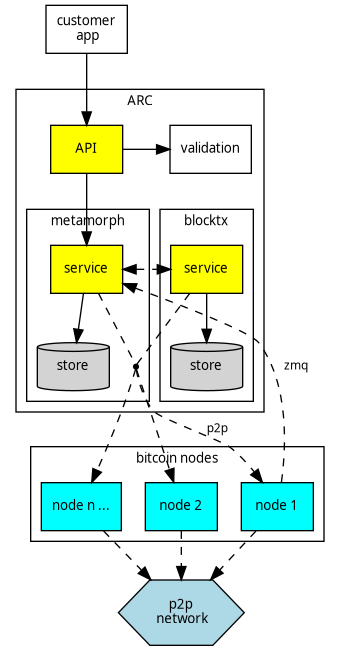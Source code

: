 ```plantuml
@startuml
digraph arc {
  rankdir=TB;
  graph [fontsize=10 fontname="Verdana"];
  node [shape=record fontsize=10 fontname="Verdana"];
  edge [fontsize=9 fontname="Verdana"];

  customer_app [shape=rectangle, label="customer\n app"]
  customer_app -> api

  subgraph cluster_arc {
		label = "ARC";
		color=black;

    api [shape=rectangle, label="API", style=filled, fillcolor=yellow]
    api -> metamorph

    validation [shape=rectangle, label="validation"]
    api -> validation

    { rank=same; api; validation; }
    { rank=same; metamorph; blocktx; }


    metamorph -> blocktx [style="dashed", dir="both"]

    subgraph cluster_mtm {
      label = "metamorph";
      metamorph [shape=rectangle, label="service", style=filled, fillcolor=yellow]
      metamorph_store [shape=cylinder, label="store", style=filled]
      metamorph -> metamorph_store
      metamorph -> node_connection [style="dashed", arrowhead=none]
    }


    subgraph cluster_blocktx {
      label = "blocktx";
      blocktx_store [shape=cylinder, label="store", style=filled]
      blocktx [shape=rectangle, label="service", style=filled, fillcolor=yellow]
      blocktx -> blocktx_store
      blocktx -> node_connection [style="dashed", arrowhead=none]
    }
	}

  subgraph cluster_nodes {
    newrank=true;
    node_connection [ shape=point ];
    label = "bitcoin nodes"

    node_connection -> b_node_1 [style="dashed", label="p2p"]
    node_connection -> b_node_n [style="dashed"]
    node_connection -> b_node_2 [style="dashed"]

    b_node_1 -> metamorph [style="dashed", label="zmq"]
    b_node_1 [shape=rectangle, label="node 1", style=filled, fillcolor=cyan]
    b_node_2 [shape=rectangle, label="node 2", style=filled, fillcolor=cyan]
    b_node_n [shape=rectangle, label="node n ...", style=filled, fillcolor=cyan]
  }

  b_node_1 -> p2p_network [style="dashed"]
  b_node_2 -> p2p_network [style="dashed"]
  b_node_n -> p2p_network [style="dashed"]

  p2p_network [shape=hexagon, label="p2p\n network", style=filled, fillcolor=lightblue]
}
@enduml
